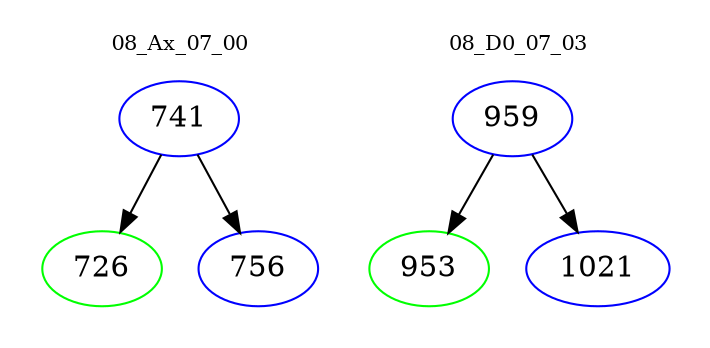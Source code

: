 digraph{
subgraph cluster_0 {
color = white
label = "08_Ax_07_00";
fontsize=10;
T0_741 [label="741", color="blue"]
T0_741 -> T0_726 [color="black"]
T0_726 [label="726", color="green"]
T0_741 -> T0_756 [color="black"]
T0_756 [label="756", color="blue"]
}
subgraph cluster_1 {
color = white
label = "08_D0_07_03";
fontsize=10;
T1_959 [label="959", color="blue"]
T1_959 -> T1_953 [color="black"]
T1_953 [label="953", color="green"]
T1_959 -> T1_1021 [color="black"]
T1_1021 [label="1021", color="blue"]
}
}
